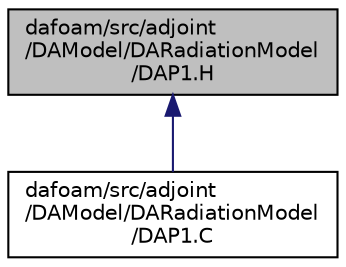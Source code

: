 digraph "dafoam/src/adjoint/DAModel/DARadiationModel/DAP1.H"
{
  bgcolor="transparent";
  edge [fontname="Helvetica",fontsize="10",labelfontname="Helvetica",labelfontsize="10"];
  node [fontname="Helvetica",fontsize="10",shape=record];
  Node10 [label="dafoam/src/adjoint\l/DAModel/DARadiationModel\l/DAP1.H",height=0.2,width=0.4,color="black", fillcolor="grey75", style="filled", fontcolor="black"];
  Node10 -> Node11 [dir="back",color="midnightblue",fontsize="10",style="solid",fontname="Helvetica"];
  Node11 [label="dafoam/src/adjoint\l/DAModel/DARadiationModel\l/DAP1.C",height=0.2,width=0.4,color="black",URL="$DAP1_8C.html"];
}
